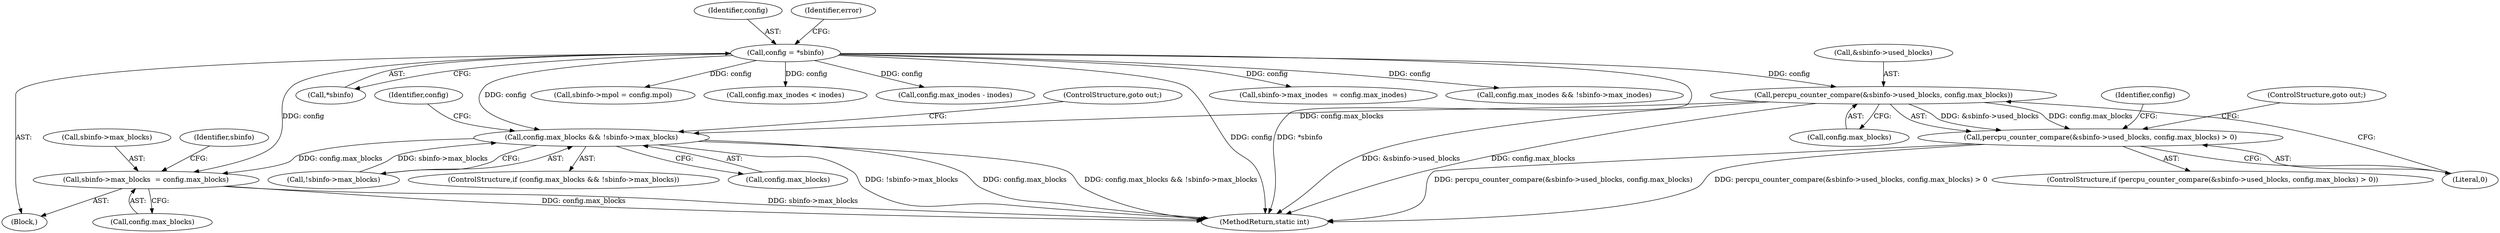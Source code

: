 digraph "0_linux_5f00110f7273f9ff04ac69a5f85bb535a4fd0987@pointer" {
"1000153" [label="(Call,percpu_counter_compare(&sbinfo->used_blocks, config.max_blocks))"];
"1000114" [label="(Call,config = *sbinfo)"];
"1000152" [label="(Call,percpu_counter_compare(&sbinfo->used_blocks, config.max_blocks) > 0)"];
"1000171" [label="(Call,config.max_blocks && !sbinfo->max_blocks)"];
"1000193" [label="(Call,sbinfo->max_blocks  = config.max_blocks)"];
"1000202" [label="(Identifier,sbinfo)"];
"1000170" [label="(ControlStructure,if (config.max_blocks && !sbinfo->max_blocks))"];
"1000166" [label="(Identifier,config)"];
"1000158" [label="(Call,config.max_blocks)"];
"1000162" [label="(ControlStructure,goto out;)"];
"1000153" [label="(Call,percpu_counter_compare(&sbinfo->used_blocks, config.max_blocks))"];
"1000107" [label="(Block,)"];
"1000151" [label="(ControlStructure,if (percpu_counter_compare(&sbinfo->used_blocks, config.max_blocks) > 0))"];
"1000116" [label="(Call,*sbinfo)"];
"1000194" [label="(Call,sbinfo->max_blocks)"];
"1000172" [label="(Call,config.max_blocks)"];
"1000225" [label="(Call,sbinfo->mpol = config.mpol)"];
"1000175" [label="(Call,!sbinfo->max_blocks)"];
"1000197" [label="(Call,config.max_blocks)"];
"1000179" [label="(ControlStructure,goto out;)"];
"1000164" [label="(Call,config.max_inodes < inodes)"];
"1000154" [label="(Call,&sbinfo->used_blocks)"];
"1000161" [label="(Literal,0)"];
"1000152" [label="(Call,percpu_counter_compare(&sbinfo->used_blocks, config.max_blocks) > 0)"];
"1000115" [label="(Identifier,config)"];
"1000211" [label="(Call,config.max_inodes - inodes)"];
"1000193" [label="(Call,sbinfo->max_blocks  = config.max_blocks)"];
"1000240" [label="(MethodReturn,static int)"];
"1000183" [label="(Identifier,config)"];
"1000121" [label="(Identifier,error)"];
"1000114" [label="(Call,config = *sbinfo)"];
"1000200" [label="(Call,sbinfo->max_inodes  = config.max_inodes)"];
"1000181" [label="(Call,config.max_inodes && !sbinfo->max_inodes)"];
"1000171" [label="(Call,config.max_blocks && !sbinfo->max_blocks)"];
"1000153" -> "1000152"  [label="AST: "];
"1000153" -> "1000158"  [label="CFG: "];
"1000154" -> "1000153"  [label="AST: "];
"1000158" -> "1000153"  [label="AST: "];
"1000161" -> "1000153"  [label="CFG: "];
"1000153" -> "1000240"  [label="DDG: config.max_blocks"];
"1000153" -> "1000240"  [label="DDG: &sbinfo->used_blocks"];
"1000153" -> "1000152"  [label="DDG: &sbinfo->used_blocks"];
"1000153" -> "1000152"  [label="DDG: config.max_blocks"];
"1000114" -> "1000153"  [label="DDG: config"];
"1000153" -> "1000171"  [label="DDG: config.max_blocks"];
"1000114" -> "1000107"  [label="AST: "];
"1000114" -> "1000116"  [label="CFG: "];
"1000115" -> "1000114"  [label="AST: "];
"1000116" -> "1000114"  [label="AST: "];
"1000121" -> "1000114"  [label="CFG: "];
"1000114" -> "1000240"  [label="DDG: config"];
"1000114" -> "1000240"  [label="DDG: *sbinfo"];
"1000114" -> "1000164"  [label="DDG: config"];
"1000114" -> "1000171"  [label="DDG: config"];
"1000114" -> "1000181"  [label="DDG: config"];
"1000114" -> "1000193"  [label="DDG: config"];
"1000114" -> "1000200"  [label="DDG: config"];
"1000114" -> "1000211"  [label="DDG: config"];
"1000114" -> "1000225"  [label="DDG: config"];
"1000152" -> "1000151"  [label="AST: "];
"1000152" -> "1000161"  [label="CFG: "];
"1000161" -> "1000152"  [label="AST: "];
"1000162" -> "1000152"  [label="CFG: "];
"1000166" -> "1000152"  [label="CFG: "];
"1000152" -> "1000240"  [label="DDG: percpu_counter_compare(&sbinfo->used_blocks, config.max_blocks) > 0"];
"1000152" -> "1000240"  [label="DDG: percpu_counter_compare(&sbinfo->used_blocks, config.max_blocks)"];
"1000171" -> "1000170"  [label="AST: "];
"1000171" -> "1000172"  [label="CFG: "];
"1000171" -> "1000175"  [label="CFG: "];
"1000172" -> "1000171"  [label="AST: "];
"1000175" -> "1000171"  [label="AST: "];
"1000179" -> "1000171"  [label="CFG: "];
"1000183" -> "1000171"  [label="CFG: "];
"1000171" -> "1000240"  [label="DDG: config.max_blocks"];
"1000171" -> "1000240"  [label="DDG: config.max_blocks && !sbinfo->max_blocks"];
"1000171" -> "1000240"  [label="DDG: !sbinfo->max_blocks"];
"1000175" -> "1000171"  [label="DDG: sbinfo->max_blocks"];
"1000171" -> "1000193"  [label="DDG: config.max_blocks"];
"1000193" -> "1000107"  [label="AST: "];
"1000193" -> "1000197"  [label="CFG: "];
"1000194" -> "1000193"  [label="AST: "];
"1000197" -> "1000193"  [label="AST: "];
"1000202" -> "1000193"  [label="CFG: "];
"1000193" -> "1000240"  [label="DDG: config.max_blocks"];
"1000193" -> "1000240"  [label="DDG: sbinfo->max_blocks"];
}
